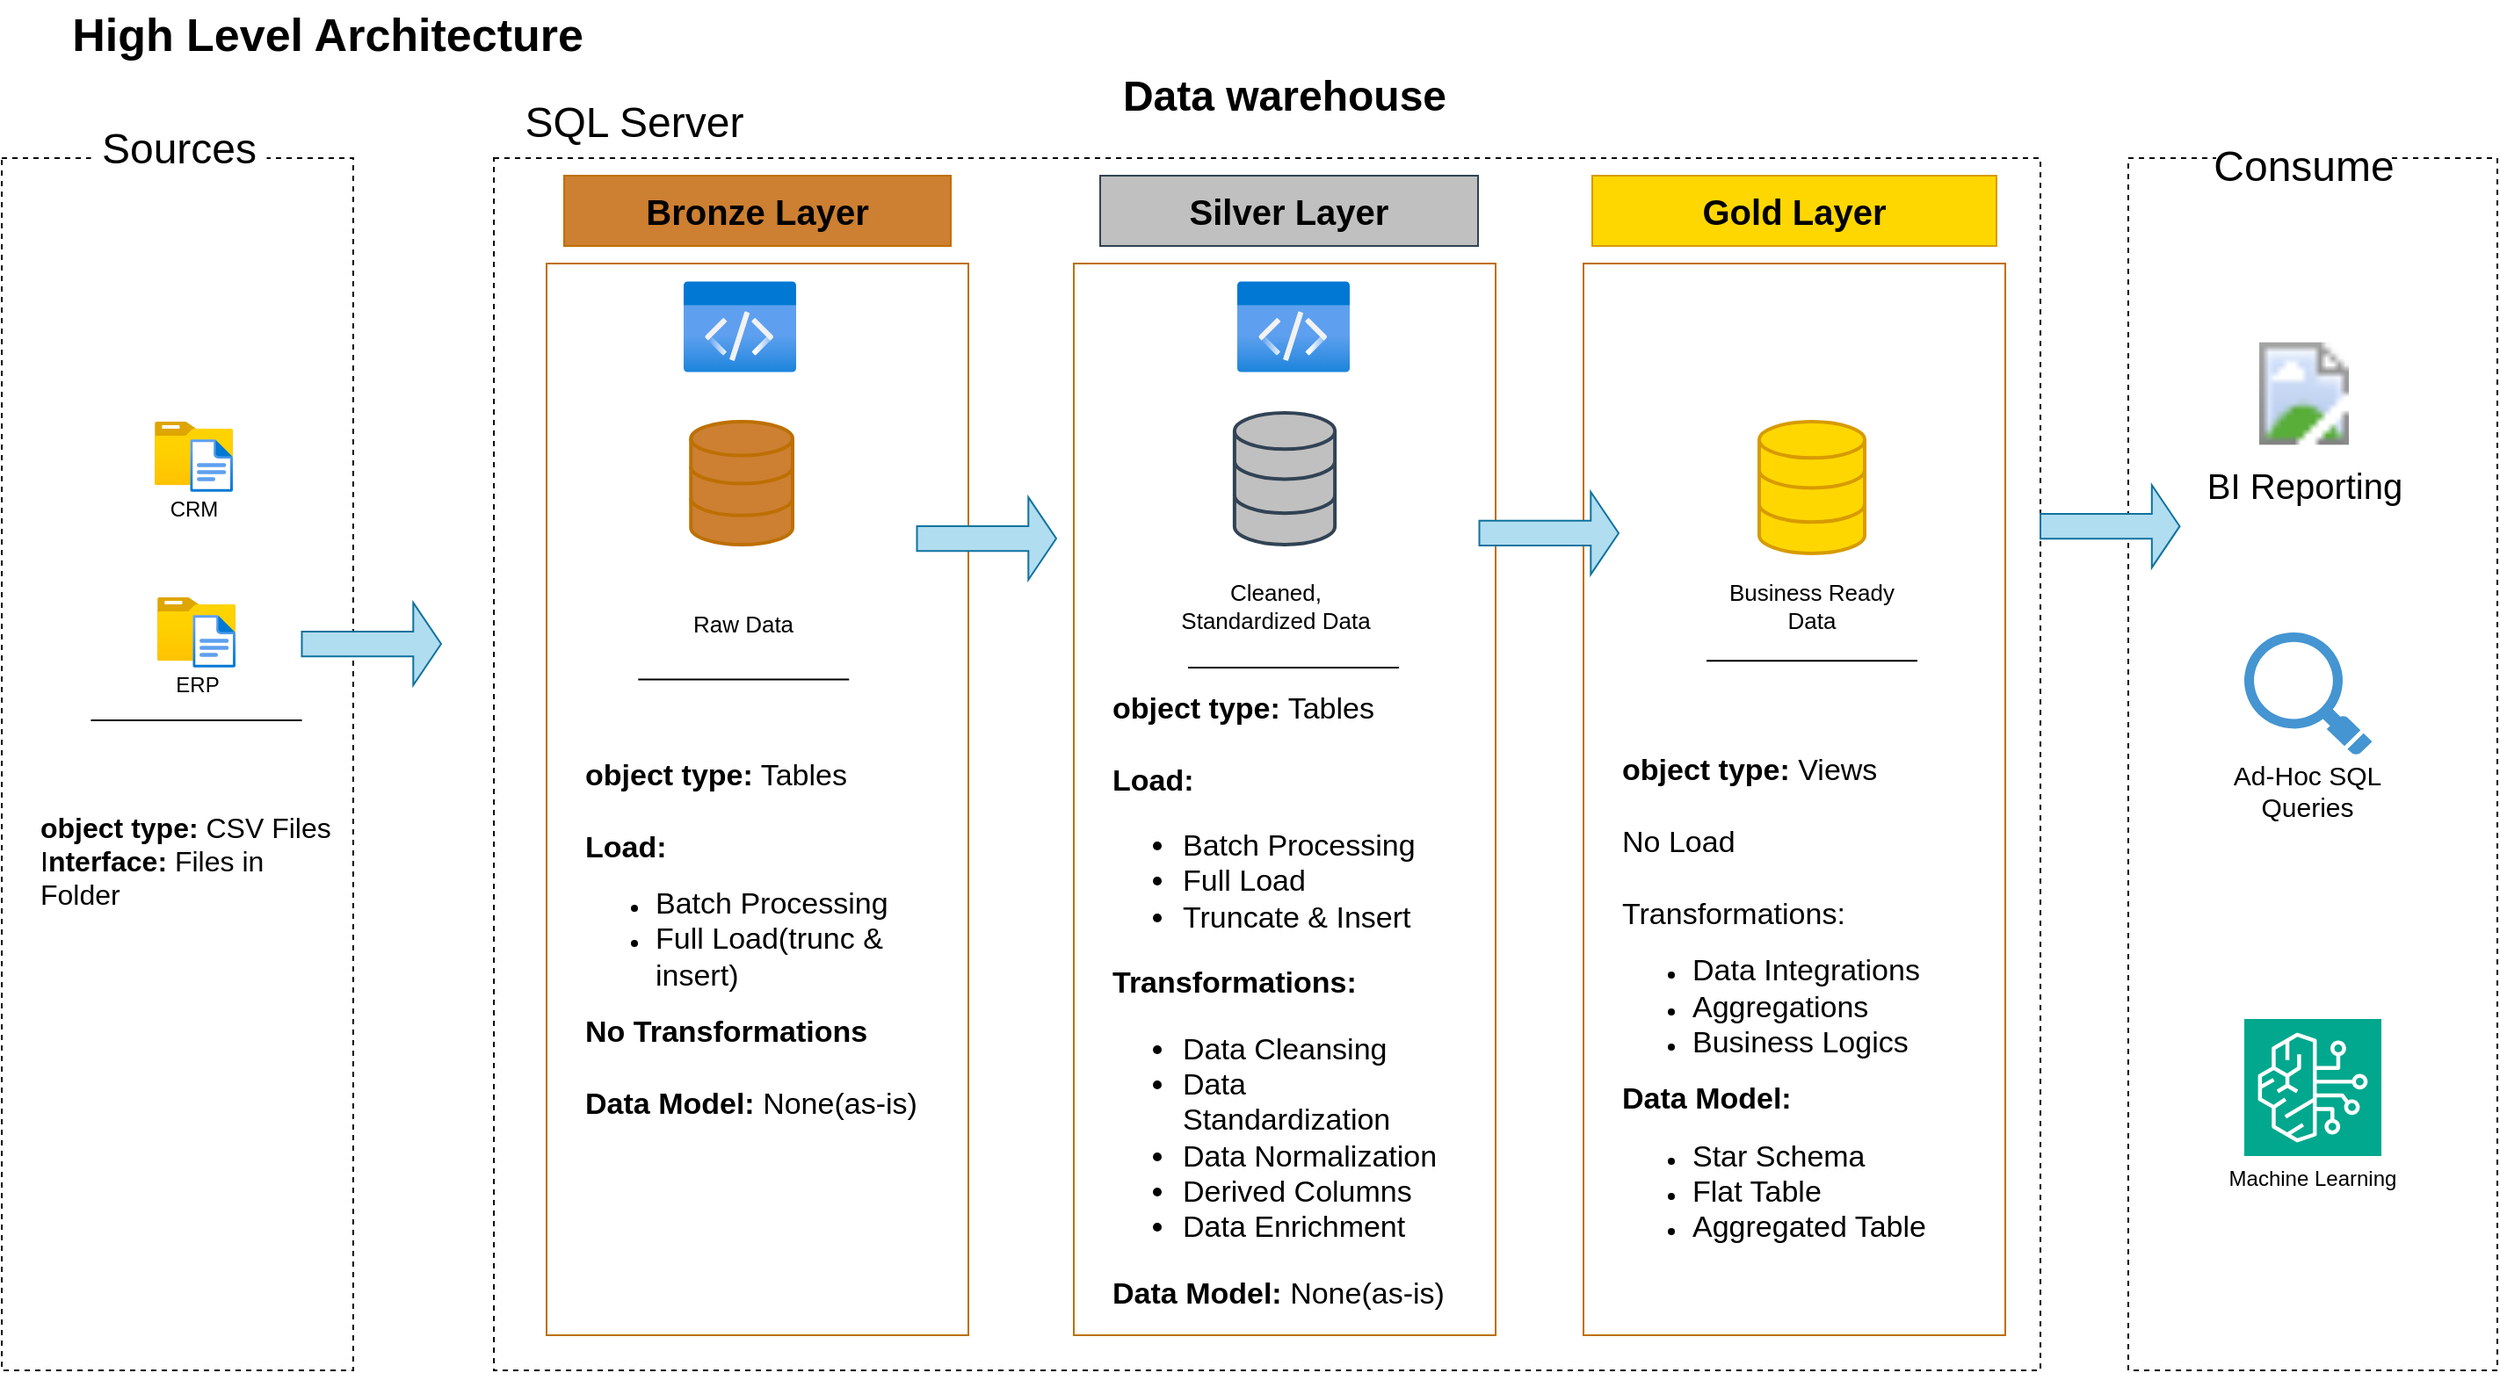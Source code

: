 <mxfile version="27.0.5">
  <diagram name="Page-1" id="O_VndQ1_Mvq3e0-jEU53">
    <mxGraphModel dx="1464" dy="938" grid="1" gridSize="10" guides="1" tooltips="1" connect="1" arrows="1" fold="1" page="0" pageScale="1" pageWidth="850" pageHeight="1100" background="none" math="0" shadow="0">
      <root>
        <mxCell id="0" />
        <mxCell id="1" parent="0" />
        <mxCell id="RMtu8-0jDNB5YAwWADSS-1" value="High Level Architecture" style="text;html=1;align=center;verticalAlign=middle;resizable=0;points=[];autosize=1;strokeColor=none;fillColor=none;fontSize=26;fontStyle=1" parent="1" vertex="1">
          <mxGeometry x="870" y="20" width="290" height="40" as="geometry" />
        </mxCell>
        <mxCell id="RMtu8-0jDNB5YAwWADSS-3" value="" style="rounded=0;whiteSpace=wrap;html=1;fillColor=none;dashed=1;strokeColor=light-dark(#000000,#989898);" parent="1" vertex="1">
          <mxGeometry x="830" y="110" width="200" height="690" as="geometry" />
        </mxCell>
        <mxCell id="RMtu8-0jDNB5YAwWADSS-4" value="&lt;font style=&quot;font-size: 24px;&quot;&gt;Sources&lt;/font&gt;" style="rounded=0;whiteSpace=wrap;html=1;strokeColor=none;" parent="1" vertex="1">
          <mxGeometry x="880.75" y="90" width="100" height="30" as="geometry" />
        </mxCell>
        <mxCell id="RMtu8-0jDNB5YAwWADSS-5" style="edgeStyle=orthogonalEdgeStyle;rounded=0;orthogonalLoop=1;jettySize=auto;html=1;exitX=0.5;exitY=1;exitDx=0;exitDy=0;" parent="1" source="RMtu8-0jDNB5YAwWADSS-4" target="RMtu8-0jDNB5YAwWADSS-4" edge="1">
          <mxGeometry relative="1" as="geometry" />
        </mxCell>
        <mxCell id="RMtu8-0jDNB5YAwWADSS-6" value="" style="rounded=0;whiteSpace=wrap;html=1;fillColor=none;dashed=1;strokeColor=light-dark(#000000,#989898);fontSize=13;" parent="1" vertex="1">
          <mxGeometry x="1110" y="110" width="880" height="690" as="geometry" />
        </mxCell>
        <mxCell id="RMtu8-0jDNB5YAwWADSS-7" value="&lt;font style=&quot;font-size: 24px;&quot;&gt;Data warehouse&lt;/font&gt;" style="rounded=0;whiteSpace=wrap;html=1;strokeColor=none;fontStyle=1;labelBackgroundColor=none;labelBorderColor=none;fillColor=none;" parent="1" vertex="1">
          <mxGeometry x="1445" y="60" width="230" height="30" as="geometry" />
        </mxCell>
        <mxCell id="RMtu8-0jDNB5YAwWADSS-8" value="" style="rounded=0;whiteSpace=wrap;html=1;fillColor=none;dashed=1;strokeColor=light-dark(#000000,#989898);" parent="1" vertex="1">
          <mxGeometry x="2040" y="110" width="210" height="690" as="geometry" />
        </mxCell>
        <mxCell id="RMtu8-0jDNB5YAwWADSS-9" value="&lt;font style=&quot;font-size: 24px;&quot;&gt;Consume&lt;/font&gt;" style="rounded=0;whiteSpace=wrap;html=1;strokeColor=none;" parent="1" vertex="1">
          <mxGeometry x="2090" y="100" width="100" height="30" as="geometry" />
        </mxCell>
        <mxCell id="RMtu8-0jDNB5YAwWADSS-10" value="Bronze Layer" style="rounded=0;whiteSpace=wrap;html=1;fillColor=light-dark(#CD7F32,#CD9332);fontColor=#000000;strokeColor=#BD7000;fontSize=20;gradientColor=none;fontStyle=1" parent="1" vertex="1">
          <mxGeometry x="1150" y="120" width="220" height="40" as="geometry" />
        </mxCell>
        <mxCell id="RMtu8-0jDNB5YAwWADSS-11" value="" style="rounded=0;whiteSpace=wrap;html=1;fillColor=none;fontColor=#000000;strokeColor=#BD7000;fontSize=20;" parent="1" vertex="1">
          <mxGeometry x="1140" y="170" width="240" height="610" as="geometry" />
        </mxCell>
        <mxCell id="RMtu8-0jDNB5YAwWADSS-12" value="Silver Layer" style="rounded=0;whiteSpace=wrap;html=1;fillColor=light-dark(#C0C0C0,#C0C0C0);fontColor=#000000;strokeColor=#314354;fontSize=20;fontStyle=1" parent="1" vertex="1">
          <mxGeometry x="1455" y="120" width="215" height="40" as="geometry" />
        </mxCell>
        <mxCell id="RMtu8-0jDNB5YAwWADSS-13" value="" style="rounded=0;whiteSpace=wrap;html=1;fillColor=none;fontColor=#000000;strokeColor=#BD7000;fontSize=20;" parent="1" vertex="1">
          <mxGeometry x="1440" y="170" width="240" height="610" as="geometry" />
        </mxCell>
        <mxCell id="RMtu8-0jDNB5YAwWADSS-14" value="Gold Layer" style="rounded=0;whiteSpace=wrap;html=1;fillColor=light-dark(#FFD700,#FFD700);strokeColor=#d79b00;fontSize=20;gradientColor=none;labelBorderColor=none;fontColor=#000000;fontStyle=1" parent="1" vertex="1">
          <mxGeometry x="1735" y="120" width="230" height="40" as="geometry" />
        </mxCell>
        <mxCell id="RMtu8-0jDNB5YAwWADSS-15" value="" style="rounded=0;whiteSpace=wrap;html=1;fillColor=none;fontColor=#000000;strokeColor=#BD7000;fontSize=20;" parent="1" vertex="1">
          <mxGeometry x="1730" y="170" width="240" height="610" as="geometry" />
        </mxCell>
        <mxCell id="RMtu8-0jDNB5YAwWADSS-16" value="CRM" style="image;aspect=fixed;html=1;points=[];align=center;fontSize=12;image=img/lib/azure2/general/Folder_Blank.svg;" parent="1" vertex="1">
          <mxGeometry x="917" y="260" width="44.5" height="36.12" as="geometry" />
        </mxCell>
        <mxCell id="RMtu8-0jDNB5YAwWADSS-18" value="" style="image;aspect=fixed;html=1;points=[];align=center;fontSize=12;image=img/lib/azure2/general/File.svg;" parent="1" vertex="1">
          <mxGeometry x="937.15" y="270" width="24.35" height="30" as="geometry" />
        </mxCell>
        <mxCell id="RMtu8-0jDNB5YAwWADSS-22" value="ERP" style="image;aspect=fixed;html=1;points=[];align=center;fontSize=12;image=img/lib/azure2/general/Folder_Blank.svg;" parent="1" vertex="1">
          <mxGeometry x="918.5" y="360" width="44.5" height="36.12" as="geometry" />
        </mxCell>
        <mxCell id="RMtu8-0jDNB5YAwWADSS-23" value="" style="image;aspect=fixed;html=1;points=[];align=center;fontSize=12;image=img/lib/azure2/general/File.svg;" parent="1" vertex="1">
          <mxGeometry x="938.65" y="370" width="24.35" height="30" as="geometry" />
        </mxCell>
        <mxCell id="RMtu8-0jDNB5YAwWADSS-24" value="&lt;div&gt;&lt;font style=&quot;font-size: 16px;&quot;&gt;&lt;b&gt;object type:&lt;/b&gt; CSV Files&lt;/font&gt;&lt;/div&gt;&lt;font style=&quot;font-size: 16px;&quot;&gt;I&lt;b&gt;nterface:&lt;/b&gt; Files in Folder&lt;/font&gt;" style="rounded=0;whiteSpace=wrap;html=1;fillColor=none;strokeColor=none;align=left;" parent="1" vertex="1">
          <mxGeometry x="850" y="450" width="170" height="120" as="geometry" />
        </mxCell>
        <mxCell id="RMtu8-0jDNB5YAwWADSS-25" value="" style="html=1;verticalLabelPosition=bottom;align=center;labelBackgroundColor=#ffffff;verticalAlign=middle;strokeWidth=2;strokeColor=#BD7000;shadow=0;dashed=0;shape=mxgraph.ios7.icons.data;rounded=0;fontFamily=Helvetica;fontSize=20;fontColor=#000000;fontStyle=1;fillColor=light-dark(#CD7F32,#CD9332);gradientColor=none;" parent="1" vertex="1">
          <mxGeometry x="1222.13" y="260" width="57.87" height="70" as="geometry" />
        </mxCell>
        <mxCell id="RMtu8-0jDNB5YAwWADSS-26" value="" style="html=1;verticalLabelPosition=bottom;align=center;labelBackgroundColor=#ffffff;verticalAlign=middle;strokeWidth=2;strokeColor=#314354;shadow=0;dashed=0;shape=mxgraph.ios7.icons.data;rounded=0;fontFamily=Helvetica;fontSize=20;fontColor=#000000;fontStyle=1;fillColor=light-dark(#C0C0C0,#C0C0C0);gradientColor=none;" parent="1" vertex="1">
          <mxGeometry x="1531.44" y="255" width="57.12" height="75" as="geometry" />
        </mxCell>
        <mxCell id="RMtu8-0jDNB5YAwWADSS-27" value="" style="html=1;verticalLabelPosition=bottom;align=center;labelBackgroundColor=#ffffff;verticalAlign=middle;strokeWidth=2;strokeColor=#d79b00;shadow=0;dashed=0;shape=mxgraph.ios7.icons.data;rounded=0;fontFamily=Helvetica;fontSize=20;fontColor=#000000;fontStyle=1;fillColor=light-dark(#FFD700,#FFD700);gradientColor=none;labelBorderColor=none;" parent="1" vertex="1">
          <mxGeometry x="1830" y="260" width="60" height="75" as="geometry" />
        </mxCell>
        <mxCell id="RMtu8-0jDNB5YAwWADSS-28" value="" style="shape=singleArrow;whiteSpace=wrap;html=1;fillColor=#b1ddf0;strokeColor=#10739e;" parent="1" vertex="1">
          <mxGeometry x="1000.75" y="363.06" width="79.25" height="46.94" as="geometry" />
        </mxCell>
        <mxCell id="RMtu8-0jDNB5YAwWADSS-32" value="&lt;font style=&quot;font-size: 13px;&quot;&gt;Raw Data&lt;/font&gt;" style="text;html=1;align=center;verticalAlign=middle;whiteSpace=wrap;rounded=0;" parent="1" vertex="1">
          <mxGeometry x="1222.13" y="360" width="60" height="30" as="geometry" />
        </mxCell>
        <mxCell id="RMtu8-0jDNB5YAwWADSS-33" value="&lt;font style=&quot;font-size: 13px;&quot;&gt;Cleaned, Standardized Data&lt;/font&gt;" style="text;html=1;align=center;verticalAlign=middle;whiteSpace=wrap;rounded=0;" parent="1" vertex="1">
          <mxGeometry x="1500" y="340" width="110" height="50" as="geometry" />
        </mxCell>
        <mxCell id="RMtu8-0jDNB5YAwWADSS-34" value="&lt;font style=&quot;font-size: 13px;&quot;&gt;Business Ready Data&lt;/font&gt;" style="text;html=1;align=center;verticalAlign=middle;whiteSpace=wrap;rounded=0;" parent="1" vertex="1">
          <mxGeometry x="1805" y="350" width="110" height="30" as="geometry" />
        </mxCell>
        <mxCell id="RMtu8-0jDNB5YAwWADSS-36" value="" style="endArrow=none;html=1;rounded=0;" parent="1" edge="1">
          <mxGeometry width="50" height="50" relative="1" as="geometry">
            <mxPoint x="880.75" y="430" as="sourcePoint" />
            <mxPoint x="1000.75" y="430" as="targetPoint" />
          </mxGeometry>
        </mxCell>
        <mxCell id="RMtu8-0jDNB5YAwWADSS-37" value="" style="endArrow=none;html=1;rounded=0;" parent="1" edge="1">
          <mxGeometry width="50" height="50" relative="1" as="geometry">
            <mxPoint x="1192.13" y="406.73" as="sourcePoint" />
            <mxPoint x="1312.13" y="406.73" as="targetPoint" />
          </mxGeometry>
        </mxCell>
        <mxCell id="RMtu8-0jDNB5YAwWADSS-40" value="&lt;font style=&quot;font-size: 17px;&quot;&gt;&lt;span style=&quot;background-color: transparent; color: light-dark(rgb(0, 0, 0), rgb(255, 255, 255));&quot;&gt;&lt;b&gt;object type:&lt;/b&gt; Tables&lt;/span&gt;&lt;/font&gt;&lt;div&gt;&lt;font style=&quot;font-size: 17px;&quot;&gt;&lt;span style=&quot;background-color: transparent; color: light-dark(rgb(0, 0, 0), rgb(255, 255, 255));&quot;&gt;&lt;br&gt;&lt;/span&gt;&lt;/font&gt;&lt;/div&gt;&lt;div&gt;&lt;font style=&quot;font-size: 17px;&quot;&gt;&lt;b&gt;&lt;span style=&quot;background-color: transparent; color: light-dark(rgb(0, 0, 0), rgb(255, 255, 255));&quot;&gt;Load:&lt;/span&gt;&lt;span style=&quot;background-color: transparent; color: light-dark(rgb(0, 0, 0), rgb(255, 255, 255));&quot;&gt;&amp;nbsp;&lt;/span&gt;&lt;/b&gt;&lt;/font&gt;&lt;/div&gt;&lt;div&gt;&lt;ul&gt;&lt;li&gt;&lt;font style=&quot;font-size: 17px;&quot;&gt;&lt;span style=&quot;background-color: transparent; color: light-dark(rgb(0, 0, 0), rgb(255, 255, 255));&quot;&gt;Batch Processing&lt;/span&gt;&lt;/font&gt;&lt;/li&gt;&lt;li&gt;&lt;font style=&quot;font-size: 17px;&quot;&gt;&lt;span style=&quot;background-color: transparent; color: light-dark(rgb(0, 0, 0), rgb(255, 255, 255));&quot;&gt;Full Load(trunc &amp;amp; insert)&lt;/span&gt;&lt;/font&gt;&lt;/li&gt;&lt;/ul&gt;&lt;div&gt;&lt;span style=&quot;font-size: 17px;&quot;&gt;&lt;b&gt;No Transformations&lt;/b&gt;&lt;/span&gt;&lt;/div&gt;&lt;/div&gt;&lt;div&gt;&lt;span style=&quot;font-size: 17px;&quot;&gt;&lt;br&gt;&lt;/span&gt;&lt;/div&gt;&lt;div&gt;&lt;span style=&quot;font-size: 17px;&quot;&gt;&lt;b&gt;Data Model:&lt;/b&gt; None(as-is)&lt;/span&gt;&lt;/div&gt;" style="rounded=0;whiteSpace=wrap;html=1;fillColor=none;strokeColor=none;align=left;" parent="1" vertex="1">
          <mxGeometry x="1160" y="420" width="200" height="270" as="geometry" />
        </mxCell>
        <mxCell id="RMtu8-0jDNB5YAwWADSS-44" value="" style="image;aspect=fixed;html=1;points=[];align=center;fontSize=12;image=img/lib/azure2/general/Code.svg;" parent="1" vertex="1">
          <mxGeometry x="1218" y="180" width="64" height="52" as="geometry" />
        </mxCell>
        <mxCell id="RMtu8-0jDNB5YAwWADSS-45" value="" style="image;aspect=fixed;html=1;points=[];align=center;fontSize=12;image=img/lib/azure2/general/Code.svg;" parent="1" vertex="1">
          <mxGeometry x="1533" y="180" width="64" height="52" as="geometry" />
        </mxCell>
        <mxCell id="RMtu8-0jDNB5YAwWADSS-49" value="" style="endArrow=none;html=1;rounded=0;" parent="1" edge="1">
          <mxGeometry width="50" height="50" relative="1" as="geometry">
            <mxPoint x="1505" y="400" as="sourcePoint" />
            <mxPoint x="1625" y="400" as="targetPoint" />
          </mxGeometry>
        </mxCell>
        <mxCell id="RMtu8-0jDNB5YAwWADSS-50" value="" style="endArrow=none;html=1;rounded=0;" parent="1" edge="1">
          <mxGeometry width="50" height="50" relative="1" as="geometry">
            <mxPoint x="1800" y="396.12" as="sourcePoint" />
            <mxPoint x="1920" y="396.12" as="targetPoint" />
          </mxGeometry>
        </mxCell>
        <mxCell id="RMtu8-0jDNB5YAwWADSS-51" value="&lt;div&gt;&lt;font style=&quot;font-size: 17px;&quot;&gt;&lt;b style=&quot;&quot;&gt;object type:&lt;/b&gt; Tables&lt;/font&gt;&lt;/div&gt;&lt;div&gt;&lt;font style=&quot;font-size: 17px;&quot;&gt;&lt;br&gt;&lt;/font&gt;&lt;/div&gt;&lt;font style=&quot;font-size: 17px;&quot;&gt;&lt;div style=&quot;&quot;&gt;&lt;b style=&quot;background-color: transparent; color: light-dark(rgb(0, 0, 0), rgb(255, 255, 255));&quot;&gt;Load:&lt;/b&gt;&lt;span style=&quot;background-color: transparent; color: light-dark(rgb(0, 0, 0), rgb(255, 255, 255));&quot;&gt;&amp;nbsp;&lt;/span&gt;&lt;/div&gt;&lt;div style=&quot;&quot;&gt;&lt;ul&gt;&lt;li&gt;&lt;span style=&quot;background-color: transparent; color: light-dark(rgb(0, 0, 0), rgb(255, 255, 255));&quot;&gt;Batch Processing&lt;/span&gt;&lt;/li&gt;&lt;li&gt;&lt;span style=&quot;background-color: transparent; color: light-dark(rgb(0, 0, 0), rgb(255, 255, 255));&quot;&gt;Full Load&lt;/span&gt;&lt;/li&gt;&lt;li&gt;&lt;span style=&quot;background-color: transparent; color: light-dark(rgb(0, 0, 0), rgb(255, 255, 255));&quot;&gt;Truncate &amp;amp; Insert&lt;/span&gt;&lt;/li&gt;&lt;/ul&gt;&lt;div&gt;&lt;b&gt;Transformations:&lt;/b&gt;&lt;/div&gt;&lt;div&gt;&lt;ul&gt;&lt;li&gt;Data Cleansing&lt;/li&gt;&lt;li&gt;Data Standardization&lt;/li&gt;&lt;li&gt;Data Normalization&lt;/li&gt;&lt;li&gt;Derived Columns&lt;/li&gt;&lt;li&gt;Data Enrichment&lt;/li&gt;&lt;/ul&gt;&lt;div&gt;&lt;b&gt;Data Model: &lt;/b&gt;None(as-is)&lt;/div&gt;&lt;/div&gt;&lt;/div&gt;&lt;/font&gt;" style="rounded=0;whiteSpace=wrap;html=1;fillColor=none;strokeColor=none;align=left;" parent="1" vertex="1">
          <mxGeometry x="1460" y="410" width="200" height="360" as="geometry" />
        </mxCell>
        <mxCell id="RMtu8-0jDNB5YAwWADSS-52" value="&lt;div&gt;&lt;font style=&quot;font-size: 17px;&quot;&gt;&lt;b style=&quot;&quot;&gt;object type:&lt;/b&gt;&amp;nbsp;Views&lt;/font&gt;&lt;/div&gt;&lt;div&gt;&lt;font style=&quot;font-size: 17px;&quot;&gt;&lt;br&gt;&lt;/font&gt;&lt;/div&gt;&lt;div&gt;&lt;font style=&quot;font-size: 17px;&quot;&gt;No Load&lt;/font&gt;&lt;/div&gt;&lt;div&gt;&lt;font style=&quot;font-size: 17px;&quot;&gt;&lt;br&gt;&lt;/font&gt;&lt;/div&gt;&lt;div&gt;&lt;font style=&quot;font-size: 17px;&quot;&gt;Transformations:&lt;/font&gt;&lt;/div&gt;&lt;div&gt;&lt;ul&gt;&lt;li&gt;&lt;font style=&quot;font-size: 17px;&quot;&gt;Data Integrations&lt;/font&gt;&lt;/li&gt;&lt;li&gt;&lt;font style=&quot;font-size: 17px;&quot;&gt;Aggregations&lt;/font&gt;&lt;/li&gt;&lt;li&gt;&lt;font style=&quot;font-size: 17px;&quot;&gt;Business Logics&lt;/font&gt;&lt;/li&gt;&lt;/ul&gt;&lt;div&gt;&lt;span style=&quot;font-size: 17px;&quot;&gt;&lt;b&gt;Data Model:&amp;nbsp;&lt;/b&gt;&lt;/span&gt;&lt;/div&gt;&lt;/div&gt;&lt;div&gt;&lt;ul&gt;&lt;li&gt;&lt;span style=&quot;font-size: 17px;&quot;&gt;Star Schema&lt;/span&gt;&lt;/li&gt;&lt;li&gt;&lt;span style=&quot;font-size: 17px;&quot;&gt;Flat Table&lt;/span&gt;&lt;/li&gt;&lt;li&gt;&lt;span style=&quot;font-size: 17px;&quot;&gt;Aggregated Table&lt;/span&gt;&lt;/li&gt;&lt;/ul&gt;&lt;/div&gt;" style="rounded=0;whiteSpace=wrap;html=1;fillColor=none;strokeColor=none;align=left;" parent="1" vertex="1">
          <mxGeometry x="1750" y="420" width="210" height="350" as="geometry" />
        </mxCell>
        <mxCell id="RMtu8-0jDNB5YAwWADSS-57" value="" style="shape=singleArrow;whiteSpace=wrap;html=1;fillColor=#b1ddf0;strokeColor=#10739e;" parent="1" vertex="1">
          <mxGeometry x="1350.75" y="303.06" width="79.25" height="46.94" as="geometry" />
        </mxCell>
        <mxCell id="RMtu8-0jDNB5YAwWADSS-58" value="" style="shape=singleArrow;whiteSpace=wrap;html=1;fillColor=#b1ddf0;strokeColor=#10739e;" parent="1" vertex="1">
          <mxGeometry x="1670.75" y="300" width="79.25" height="46.94" as="geometry" />
        </mxCell>
        <mxCell id="RMtu8-0jDNB5YAwWADSS-59" value="" style="shape=singleArrow;whiteSpace=wrap;html=1;fillColor=#b1ddf0;strokeColor=#10739e;" parent="1" vertex="1">
          <mxGeometry x="1990" y="296.12" width="79.25" height="46.94" as="geometry" />
        </mxCell>
        <mxCell id="glMtyX_r7esRI9YPVUXw-6" value="&lt;font style=&quot;font-size: 20px;&quot;&gt;BI Reporting&lt;/font&gt;" style="image;aspect=fixed;html=1;points=[];align=center;fontSize=12;image=img/lib/azure2/power_platform/PowerBI.svg;" parent="1" vertex="1">
          <mxGeometry x="2114.5" y="210" width="51" height="68" as="geometry" />
        </mxCell>
        <mxCell id="glMtyX_r7esRI9YPVUXw-8" value="" style="sketch=0;points=[[0,0,0],[0.25,0,0],[0.5,0,0],[0.75,0,0],[1,0,0],[0,1,0],[0.25,1,0],[0.5,1,0],[0.75,1,0],[1,1,0],[0,0.25,0],[0,0.5,0],[0,0.75,0],[1,0.25,0],[1,0.5,0],[1,0.75,0]];outlineConnect=0;fontColor=#232F3E;fillColor=#01A88D;strokeColor=#ffffff;dashed=0;verticalLabelPosition=bottom;verticalAlign=top;align=center;html=1;fontSize=12;fontStyle=0;aspect=fixed;shape=mxgraph.aws4.resourceIcon;resIcon=mxgraph.aws4.bedrock;" parent="1" vertex="1">
          <mxGeometry x="2106" y="600" width="78" height="78" as="geometry" />
        </mxCell>
        <mxCell id="glMtyX_r7esRI9YPVUXw-9" value="Machine Learning" style="rounded=0;whiteSpace=wrap;html=1;fillColor=none;strokeColor=none;" parent="1" vertex="1">
          <mxGeometry x="2085" y="678" width="120" height="25" as="geometry" />
        </mxCell>
        <mxCell id="glMtyX_r7esRI9YPVUXw-10" value="" style="shadow=0;dashed=0;html=1;strokeColor=none;fillColor=#4495D1;labelPosition=center;verticalLabelPosition=bottom;verticalAlign=top;align=center;outlineConnect=0;shape=mxgraph.veeam.magnifying_glass;pointerEvents=1;" parent="1" vertex="1">
          <mxGeometry x="2106" y="380" width="72.6" height="70" as="geometry" />
        </mxCell>
        <mxCell id="glMtyX_r7esRI9YPVUXw-11" value="Ad-Hoc SQL Queries" style="rounded=0;whiteSpace=wrap;html=1;fillColor=none;strokeColor=none;fontSize=15;" parent="1" vertex="1">
          <mxGeometry x="2082.3" y="440" width="120" height="60" as="geometry" />
        </mxCell>
        <mxCell id="glMtyX_r7esRI9YPVUXw-12" value="&lt;font style=&quot;font-size: 24px;&quot;&gt;SQL Server&lt;/font&gt;" style="rounded=0;whiteSpace=wrap;html=1;fillColor=none;strokeColor=none;" parent="1" vertex="1">
          <mxGeometry x="1110" y="60" width="160" height="60" as="geometry" />
        </mxCell>
      </root>
    </mxGraphModel>
  </diagram>
</mxfile>
